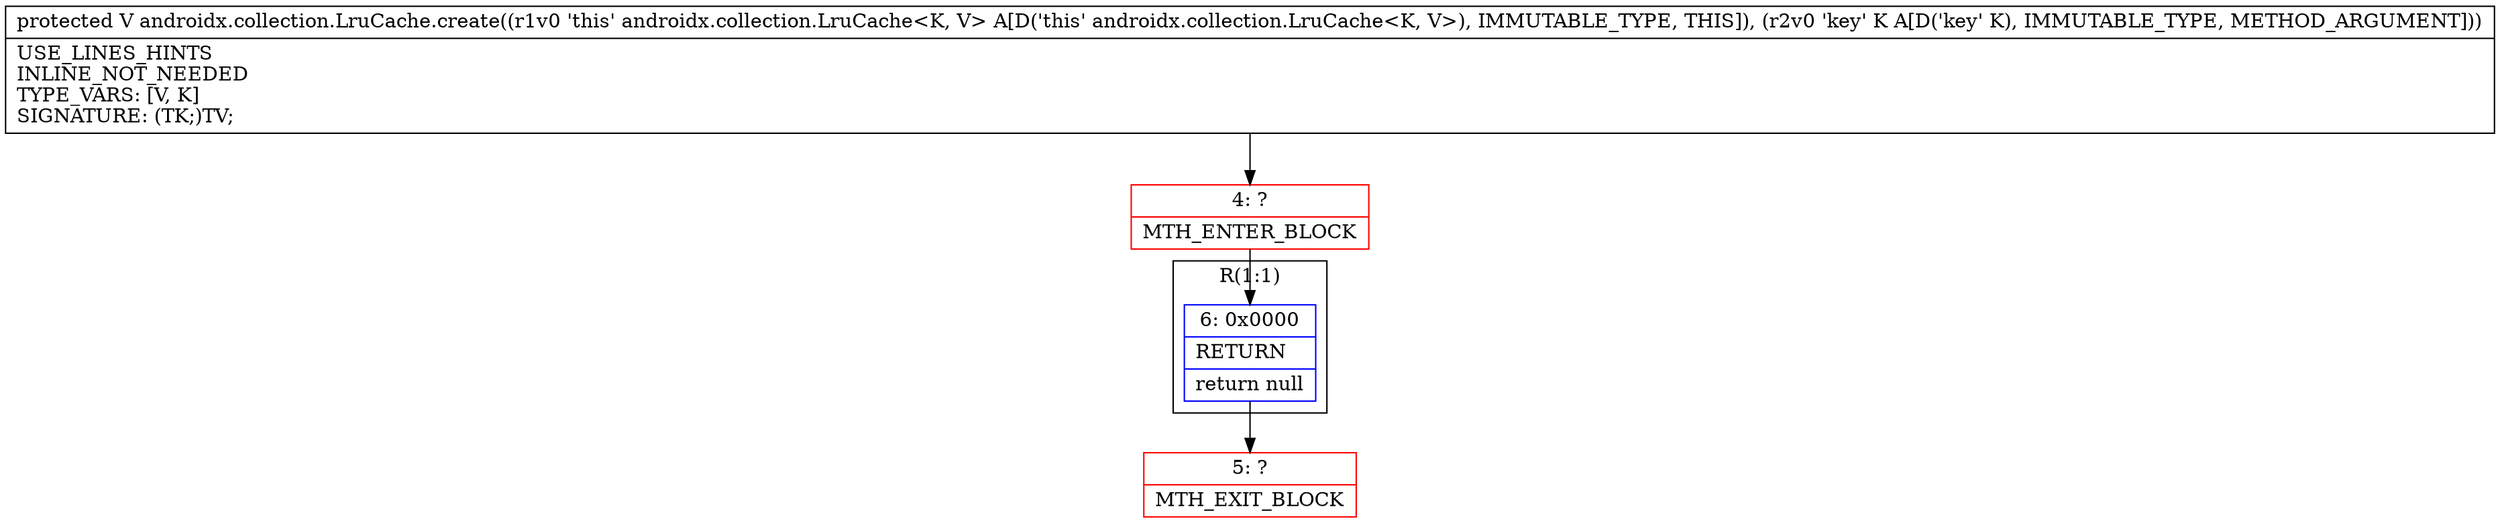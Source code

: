 digraph "CFG forandroidx.collection.LruCache.create(Ljava\/lang\/Object;)Ljava\/lang\/Object;" {
subgraph cluster_Region_717449444 {
label = "R(1:1)";
node [shape=record,color=blue];
Node_6 [shape=record,label="{6\:\ 0x0000|RETURN\l|return null\l}"];
}
Node_4 [shape=record,color=red,label="{4\:\ ?|MTH_ENTER_BLOCK\l}"];
Node_5 [shape=record,color=red,label="{5\:\ ?|MTH_EXIT_BLOCK\l}"];
MethodNode[shape=record,label="{protected V androidx.collection.LruCache.create((r1v0 'this' androidx.collection.LruCache\<K, V\> A[D('this' androidx.collection.LruCache\<K, V\>), IMMUTABLE_TYPE, THIS]), (r2v0 'key' K A[D('key' K), IMMUTABLE_TYPE, METHOD_ARGUMENT]))  | USE_LINES_HINTS\lINLINE_NOT_NEEDED\lTYPE_VARS: [V, K]\lSIGNATURE: (TK;)TV;\l}"];
MethodNode -> Node_4;Node_6 -> Node_5;
Node_4 -> Node_6;
}

